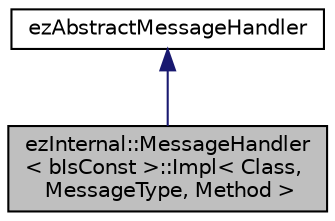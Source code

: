 digraph "ezInternal::MessageHandler&lt; bIsConst &gt;::Impl&lt; Class, MessageType, Method &gt;"
{
 // LATEX_PDF_SIZE
  edge [fontname="Helvetica",fontsize="10",labelfontname="Helvetica",labelfontsize="10"];
  node [fontname="Helvetica",fontsize="10",shape=record];
  Node1 [label="ezInternal::MessageHandler\l\< bIsConst \>::Impl\< Class,\l MessageType, Method \>",height=0.2,width=0.4,color="black", fillcolor="grey75", style="filled", fontcolor="black",tooltip=" "];
  Node2 -> Node1 [dir="back",color="midnightblue",fontsize="10",style="solid",fontname="Helvetica"];
  Node2 [label="ezAbstractMessageHandler",height=0.2,width=0.4,color="black", fillcolor="white", style="filled",URL="$d5/d1b/classez_abstract_message_handler.htm",tooltip="The base class for all message handlers that a type provides."];
}
